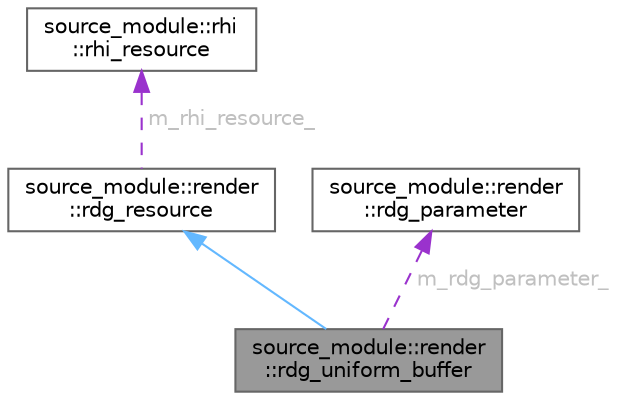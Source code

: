 digraph "source_module::render::rdg_uniform_buffer"
{
 // LATEX_PDF_SIZE
  bgcolor="transparent";
  edge [fontname=Helvetica,fontsize=10,labelfontname=Helvetica,labelfontsize=10];
  node [fontname=Helvetica,fontsize=10,shape=box,height=0.2,width=0.4];
  Node1 [id="Node000001",label="source_module::render\l::rdg_uniform_buffer",height=0.2,width=0.4,color="gray40", fillcolor="grey60", style="filled", fontcolor="black",tooltip=" "];
  Node2 -> Node1 [id="edge1_Node000001_Node000002",dir="back",color="steelblue1",style="solid",tooltip=" "];
  Node2 [id="Node000002",label="source_module::render\l::rdg_resource",height=0.2,width=0.4,color="gray40", fillcolor="white", style="filled",URL="$classsource__module_1_1render_1_1rdg__resource.html",tooltip=" "];
  Node3 -> Node2 [id="edge2_Node000002_Node000003",dir="back",color="darkorchid3",style="dashed",tooltip=" ",label=" m_rhi_resource_",fontcolor="grey" ];
  Node3 [id="Node000003",label="source_module::rhi\l::rhi_resource",height=0.2,width=0.4,color="gray40", fillcolor="white", style="filled",URL="$classsource__module_1_1rhi_1_1rhi__resource.html",tooltip=" "];
  Node4 -> Node1 [id="edge3_Node000001_Node000004",dir="back",color="darkorchid3",style="dashed",tooltip=" ",label=" m_rdg_parameter_",fontcolor="grey" ];
  Node4 [id="Node000004",label="source_module::render\l::rdg_parameter",height=0.2,width=0.4,color="gray40", fillcolor="white", style="filled",URL="$classsource__module_1_1render_1_1rdg__parameter.html",tooltip=" "];
}
